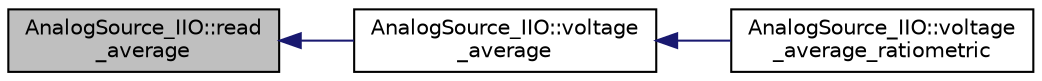 digraph "AnalogSource_IIO::read_average"
{
 // INTERACTIVE_SVG=YES
  edge [fontname="Helvetica",fontsize="10",labelfontname="Helvetica",labelfontsize="10"];
  node [fontname="Helvetica",fontsize="10",shape=record];
  rankdir="LR";
  Node1 [label="AnalogSource_IIO::read\l_average",height=0.2,width=0.4,color="black", fillcolor="grey75", style="filled", fontcolor="black"];
  Node1 -> Node2 [dir="back",color="midnightblue",fontsize="10",style="solid",fontname="Helvetica"];
  Node2 [label="AnalogSource_IIO::voltage\l_average",height=0.2,width=0.4,color="black", fillcolor="white", style="filled",URL="$classAnalogSource__IIO.html#a93c21dea3c2b90c0d53d37b0a2d61ed3"];
  Node2 -> Node3 [dir="back",color="midnightblue",fontsize="10",style="solid",fontname="Helvetica"];
  Node3 [label="AnalogSource_IIO::voltage\l_average_ratiometric",height=0.2,width=0.4,color="black", fillcolor="white", style="filled",URL="$classAnalogSource__IIO.html#a9dcf2c3943c42ab9d990819fd57b4370"];
}
